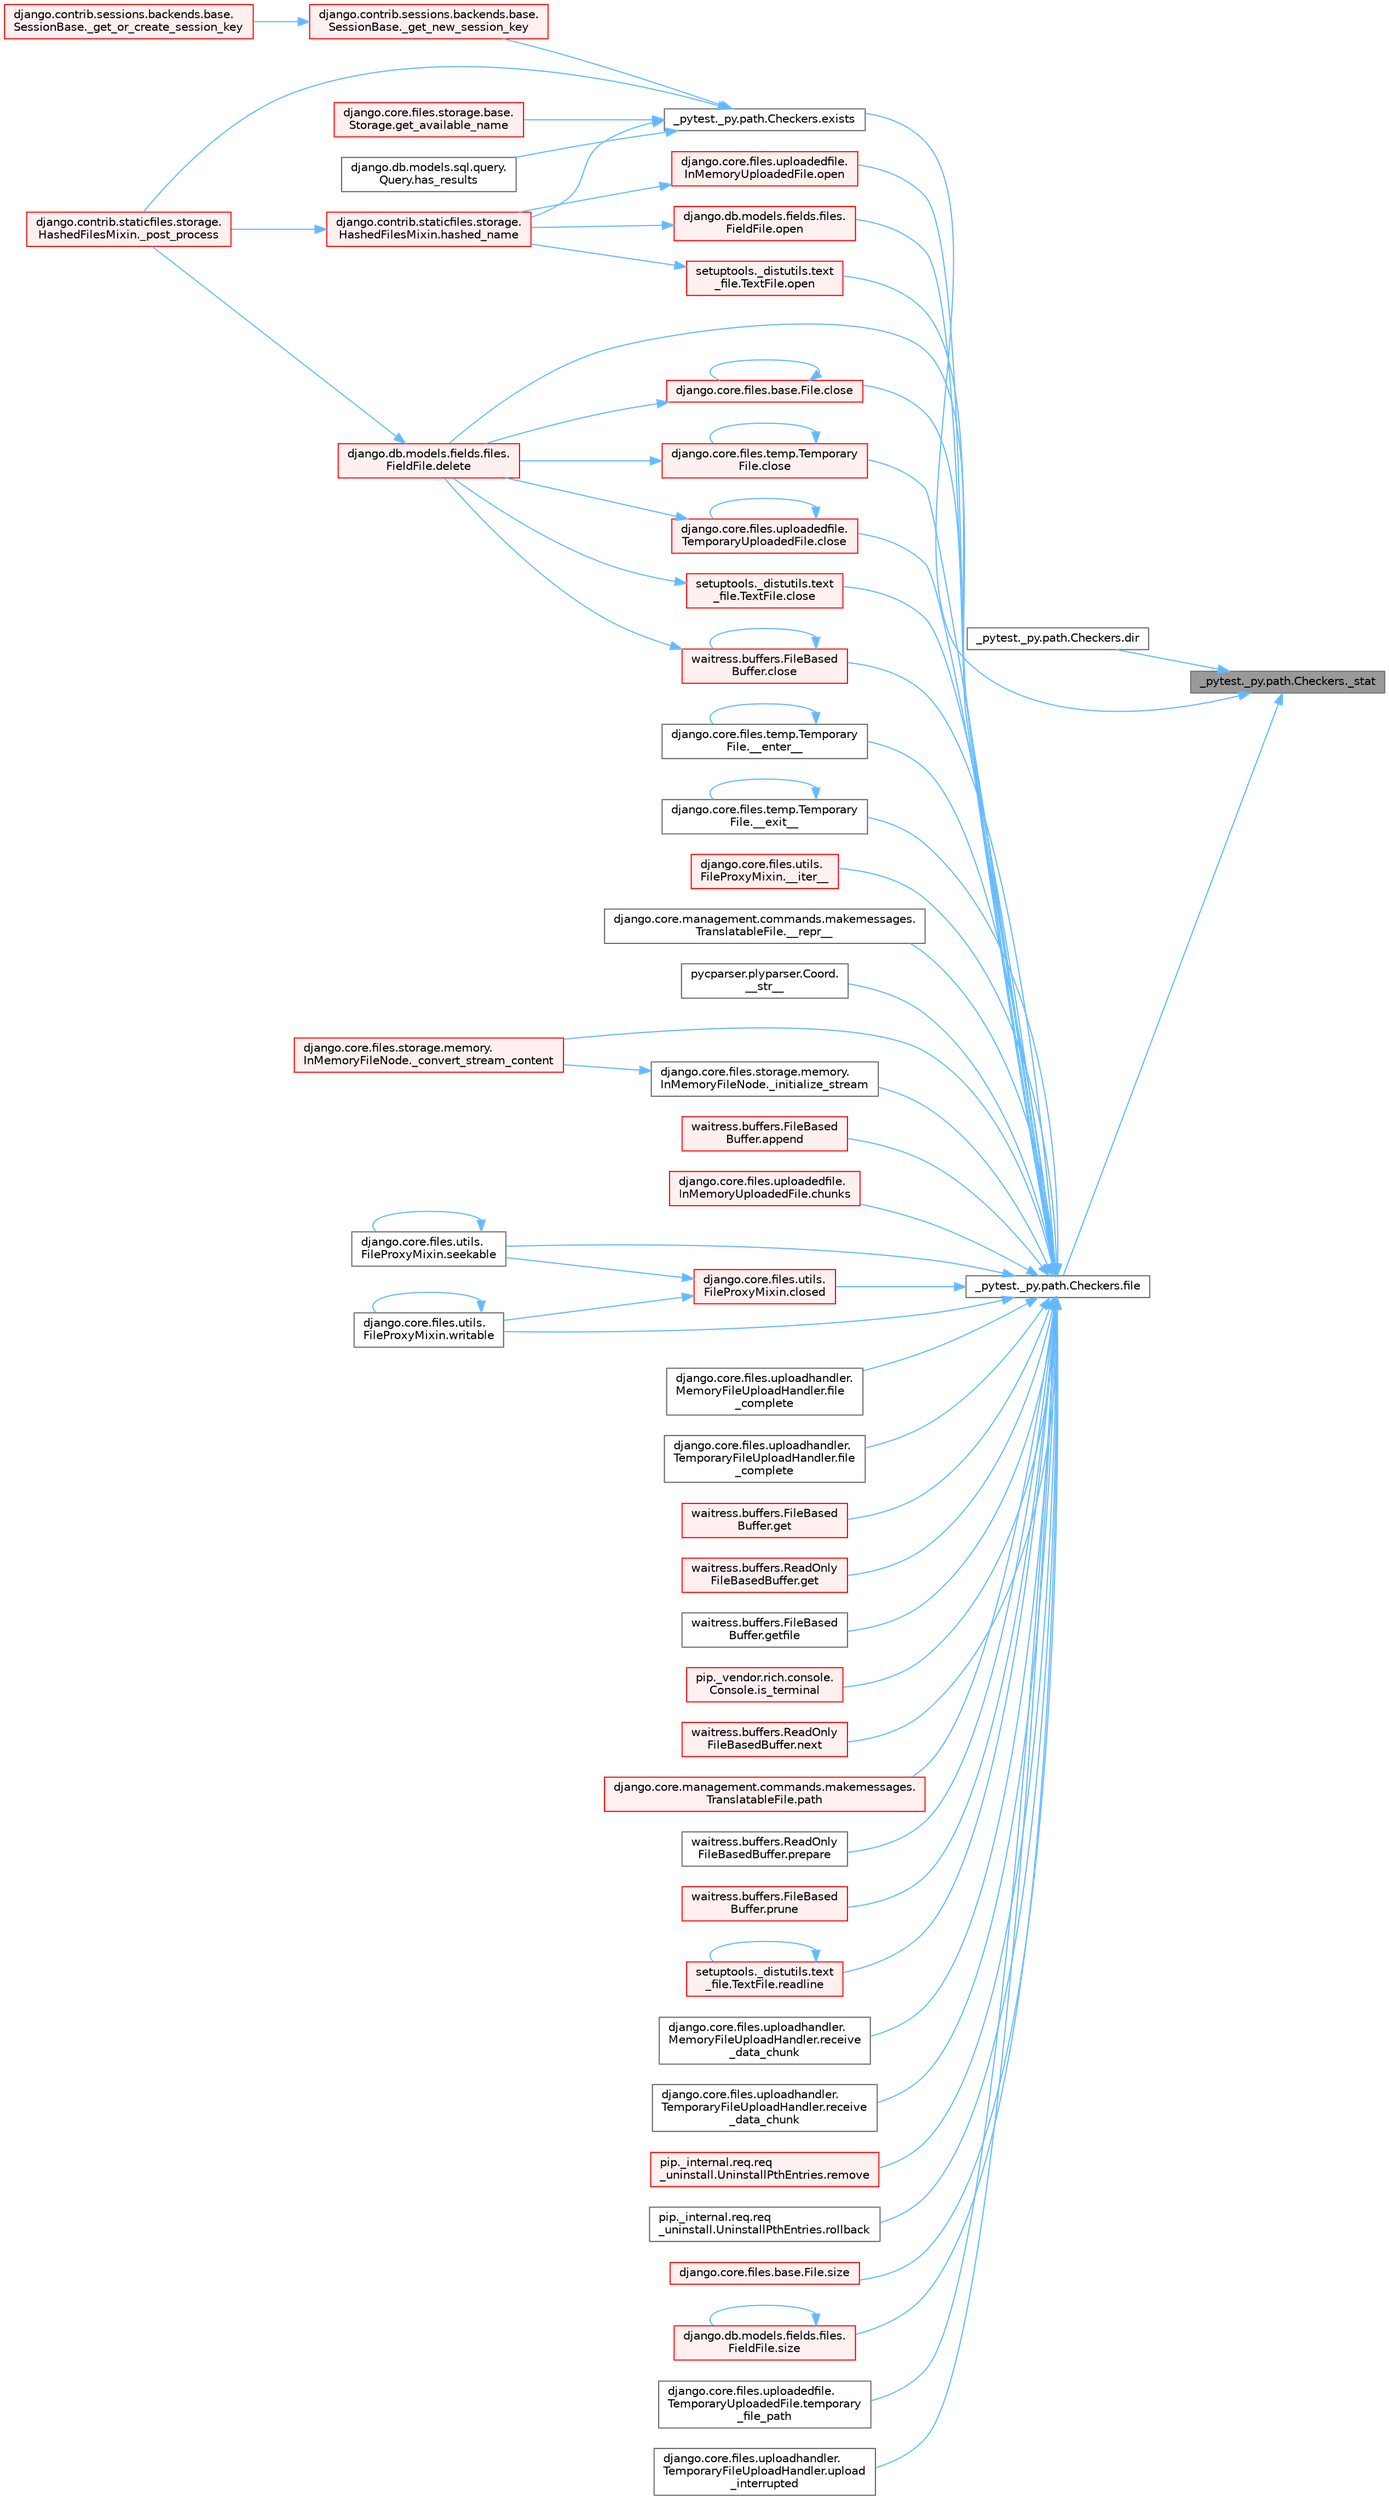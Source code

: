 digraph "_pytest._py.path.Checkers._stat"
{
 // LATEX_PDF_SIZE
  bgcolor="transparent";
  edge [fontname=Helvetica,fontsize=10,labelfontname=Helvetica,labelfontsize=10];
  node [fontname=Helvetica,fontsize=10,shape=box,height=0.2,width=0.4];
  rankdir="RL";
  Node1 [id="Node000001",label="_pytest._py.path.Checkers._stat",height=0.2,width=0.4,color="gray40", fillcolor="grey60", style="filled", fontcolor="black",tooltip=" "];
  Node1 -> Node2 [id="edge1_Node000001_Node000002",dir="back",color="steelblue1",style="solid",tooltip=" "];
  Node2 [id="Node000002",label="_pytest._py.path.Checkers.dir",height=0.2,width=0.4,color="grey40", fillcolor="white", style="filled",URL="$class__pytest_1_1__py_1_1path_1_1_checkers.html#a6bf8a57ee5ac9e6084473813dfbec9db",tooltip=" "];
  Node1 -> Node3 [id="edge2_Node000001_Node000003",dir="back",color="steelblue1",style="solid",tooltip=" "];
  Node3 [id="Node000003",label="_pytest._py.path.Checkers.exists",height=0.2,width=0.4,color="grey40", fillcolor="white", style="filled",URL="$class__pytest_1_1__py_1_1path_1_1_checkers.html#a6dedf7a0277eaf69dd3a07ba46033cd0",tooltip=" "];
  Node3 -> Node4 [id="edge3_Node000003_Node000004",dir="back",color="steelblue1",style="solid",tooltip=" "];
  Node4 [id="Node000004",label="django.contrib.sessions.backends.base.\lSessionBase._get_new_session_key",height=0.2,width=0.4,color="red", fillcolor="#FFF0F0", style="filled",URL="$classdjango_1_1contrib_1_1sessions_1_1backends_1_1base_1_1_session_base.html#aa4fa1e405a4b97410d84bee8c9cf5e65",tooltip=" "];
  Node4 -> Node5 [id="edge4_Node000004_Node000005",dir="back",color="steelblue1",style="solid",tooltip=" "];
  Node5 [id="Node000005",label="django.contrib.sessions.backends.base.\lSessionBase._get_or_create_session_key",height=0.2,width=0.4,color="red", fillcolor="#FFF0F0", style="filled",URL="$classdjango_1_1contrib_1_1sessions_1_1backends_1_1base_1_1_session_base.html#a30b440c400e1f442d4f9f10e9b913d55",tooltip=" "];
  Node3 -> Node37 [id="edge5_Node000003_Node000037",dir="back",color="steelblue1",style="solid",tooltip=" "];
  Node37 [id="Node000037",label="django.contrib.staticfiles.storage.\lHashedFilesMixin._post_process",height=0.2,width=0.4,color="red", fillcolor="#FFF0F0", style="filled",URL="$classdjango_1_1contrib_1_1staticfiles_1_1storage_1_1_hashed_files_mixin.html#aa0c820223a4e686edd5d2c333d5a9336",tooltip=" "];
  Node3 -> Node381 [id="edge6_Node000003_Node000381",dir="back",color="steelblue1",style="solid",tooltip=" "];
  Node381 [id="Node000381",label="django.core.files.storage.base.\lStorage.get_available_name",height=0.2,width=0.4,color="red", fillcolor="#FFF0F0", style="filled",URL="$classdjango_1_1core_1_1files_1_1storage_1_1base_1_1_storage.html#a2cd94744363c607f8025623f0b0a6d10",tooltip=" "];
  Node3 -> Node647 [id="edge7_Node000003_Node000647",dir="back",color="steelblue1",style="solid",tooltip=" "];
  Node647 [id="Node000647",label="django.db.models.sql.query.\lQuery.has_results",height=0.2,width=0.4,color="grey40", fillcolor="white", style="filled",URL="$classdjango_1_1db_1_1models_1_1sql_1_1query_1_1_query.html#a50f87eab8046ac532fe77593491da050",tooltip=" "];
  Node3 -> Node648 [id="edge8_Node000003_Node000648",dir="back",color="steelblue1",style="solid",tooltip=" "];
  Node648 [id="Node000648",label="django.contrib.staticfiles.storage.\lHashedFilesMixin.hashed_name",height=0.2,width=0.4,color="red", fillcolor="#FFF0F0", style="filled",URL="$classdjango_1_1contrib_1_1staticfiles_1_1storage_1_1_hashed_files_mixin.html#aa30283e5d1a2177cf975b44ae95e45e4",tooltip=" "];
  Node648 -> Node37 [id="edge9_Node000648_Node000037",dir="back",color="steelblue1",style="solid",tooltip=" "];
  Node1 -> Node3181 [id="edge10_Node000001_Node003181",dir="back",color="steelblue1",style="solid",tooltip=" "];
  Node3181 [id="Node003181",label="_pytest._py.path.Checkers.file",height=0.2,width=0.4,color="grey40", fillcolor="white", style="filled",URL="$class__pytest_1_1__py_1_1path_1_1_checkers.html#a53705ca38cbf2fb29d34914af4b5003d",tooltip=" "];
  Node3181 -> Node3182 [id="edge11_Node003181_Node003182",dir="back",color="steelblue1",style="solid",tooltip=" "];
  Node3182 [id="Node003182",label="django.core.files.temp.Temporary\lFile.__enter__",height=0.2,width=0.4,color="grey40", fillcolor="white", style="filled",URL="$classdjango_1_1core_1_1files_1_1temp_1_1_temporary_file.html#aaf8947787cbef08d5ddc42c003231d42",tooltip=" "];
  Node3182 -> Node3182 [id="edge12_Node003182_Node003182",dir="back",color="steelblue1",style="solid",tooltip=" "];
  Node3181 -> Node3183 [id="edge13_Node003181_Node003183",dir="back",color="steelblue1",style="solid",tooltip=" "];
  Node3183 [id="Node003183",label="django.core.files.temp.Temporary\lFile.__exit__",height=0.2,width=0.4,color="grey40", fillcolor="white", style="filled",URL="$classdjango_1_1core_1_1files_1_1temp_1_1_temporary_file.html#a8fec273181cb7993f39b1d77290a9c81",tooltip=" "];
  Node3183 -> Node3183 [id="edge14_Node003183_Node003183",dir="back",color="steelblue1",style="solid",tooltip=" "];
  Node3181 -> Node3184 [id="edge15_Node003181_Node003184",dir="back",color="steelblue1",style="solid",tooltip=" "];
  Node3184 [id="Node003184",label="django.core.files.utils.\lFileProxyMixin.__iter__",height=0.2,width=0.4,color="red", fillcolor="#FFF0F0", style="filled",URL="$classdjango_1_1core_1_1files_1_1utils_1_1_file_proxy_mixin.html#ae16218e437b4bb6255492e6f594b880f",tooltip=" "];
  Node3181 -> Node783 [id="edge16_Node003181_Node000783",dir="back",color="steelblue1",style="solid",tooltip=" "];
  Node783 [id="Node000783",label="django.core.management.commands.makemessages.\lTranslatableFile.__repr__",height=0.2,width=0.4,color="grey40", fillcolor="white", style="filled",URL="$classdjango_1_1core_1_1management_1_1commands_1_1makemessages_1_1_translatable_file.html#aea249274ff138d12c0ecf52f067a3912",tooltip=" "];
  Node3181 -> Node277 [id="edge17_Node003181_Node000277",dir="back",color="steelblue1",style="solid",tooltip=" "];
  Node277 [id="Node000277",label="pycparser.plyparser.Coord.\l__str__",height=0.2,width=0.4,color="grey40", fillcolor="white", style="filled",URL="$classpycparser_1_1plyparser_1_1_coord.html#aa2f5c3b1f8c0a2eb844182daa8f71512",tooltip=" "];
  Node3181 -> Node3185 [id="edge18_Node003181_Node003185",dir="back",color="steelblue1",style="solid",tooltip=" "];
  Node3185 [id="Node003185",label="django.core.files.storage.memory.\lInMemoryFileNode._convert_stream_content",height=0.2,width=0.4,color="red", fillcolor="#FFF0F0", style="filled",URL="$classdjango_1_1core_1_1files_1_1storage_1_1memory_1_1_in_memory_file_node.html#a505e33bbe0f4c899bd152b5a78504a5f",tooltip=" "];
  Node3181 -> Node3187 [id="edge19_Node003181_Node003187",dir="back",color="steelblue1",style="solid",tooltip=" "];
  Node3187 [id="Node003187",label="django.core.files.storage.memory.\lInMemoryFileNode._initialize_stream",height=0.2,width=0.4,color="grey40", fillcolor="white", style="filled",URL="$classdjango_1_1core_1_1files_1_1storage_1_1memory_1_1_in_memory_file_node.html#a41bd98628930edccf034b140ca0cab88",tooltip=" "];
  Node3187 -> Node3185 [id="edge20_Node003187_Node003185",dir="back",color="steelblue1",style="solid",tooltip=" "];
  Node3181 -> Node3188 [id="edge21_Node003181_Node003188",dir="back",color="steelblue1",style="solid",tooltip=" "];
  Node3188 [id="Node003188",label="waitress.buffers.FileBased\lBuffer.append",height=0.2,width=0.4,color="red", fillcolor="#FFF0F0", style="filled",URL="$classwaitress_1_1buffers_1_1_file_based_buffer.html#a7ba030f652e5407c4ffc751e7e6dc5aa",tooltip=" "];
  Node3181 -> Node335 [id="edge22_Node003181_Node000335",dir="back",color="steelblue1",style="solid",tooltip=" "];
  Node335 [id="Node000335",label="django.core.files.uploadedfile.\lInMemoryUploadedFile.chunks",height=0.2,width=0.4,color="red", fillcolor="#FFF0F0", style="filled",URL="$classdjango_1_1core_1_1files_1_1uploadedfile_1_1_in_memory_uploaded_file.html#adc0e015945bc5d33673ec1d0f2b73074",tooltip=" "];
  Node3181 -> Node3189 [id="edge23_Node003181_Node003189",dir="back",color="steelblue1",style="solid",tooltip=" "];
  Node3189 [id="Node003189",label="django.core.files.base.File.close",height=0.2,width=0.4,color="red", fillcolor="#FFF0F0", style="filled",URL="$classdjango_1_1core_1_1files_1_1base_1_1_file.html#a0ff3dc914f2c207114a150eaac429bdc",tooltip=" "];
  Node3189 -> Node3189 [id="edge24_Node003189_Node003189",dir="back",color="steelblue1",style="solid",tooltip=" "];
  Node3189 -> Node1589 [id="edge25_Node003189_Node001589",dir="back",color="steelblue1",style="solid",tooltip=" "];
  Node1589 [id="Node001589",label="django.db.models.fields.files.\lFieldFile.delete",height=0.2,width=0.4,color="red", fillcolor="#FFF0F0", style="filled",URL="$classdjango_1_1db_1_1models_1_1fields_1_1files_1_1_field_file.html#a9ceb820ca3d1263f793b61694dbc8214",tooltip=" "];
  Node1589 -> Node37 [id="edge26_Node001589_Node000037",dir="back",color="steelblue1",style="solid",tooltip=" "];
  Node3181 -> Node1700 [id="edge27_Node003181_Node001700",dir="back",color="steelblue1",style="solid",tooltip=" "];
  Node1700 [id="Node001700",label="django.core.files.temp.Temporary\lFile.close",height=0.2,width=0.4,color="red", fillcolor="#FFF0F0", style="filled",URL="$classdjango_1_1core_1_1files_1_1temp_1_1_temporary_file.html#a3137c46b13cae4e5e6fe6489e42677d5",tooltip=" "];
  Node1700 -> Node1700 [id="edge28_Node001700_Node001700",dir="back",color="steelblue1",style="solid",tooltip=" "];
  Node1700 -> Node1589 [id="edge29_Node001700_Node001589",dir="back",color="steelblue1",style="solid",tooltip=" "];
  Node3181 -> Node3190 [id="edge30_Node003181_Node003190",dir="back",color="steelblue1",style="solid",tooltip=" "];
  Node3190 [id="Node003190",label="django.core.files.uploadedfile.\lTemporaryUploadedFile.close",height=0.2,width=0.4,color="red", fillcolor="#FFF0F0", style="filled",URL="$classdjango_1_1core_1_1files_1_1uploadedfile_1_1_temporary_uploaded_file.html#a01ddb9d43a99baf6157c1d60b37198cd",tooltip=" "];
  Node3190 -> Node3190 [id="edge31_Node003190_Node003190",dir="back",color="steelblue1",style="solid",tooltip=" "];
  Node3190 -> Node1589 [id="edge32_Node003190_Node001589",dir="back",color="steelblue1",style="solid",tooltip=" "];
  Node3181 -> Node1587 [id="edge33_Node003181_Node001587",dir="back",color="steelblue1",style="solid",tooltip=" "];
  Node1587 [id="Node001587",label="setuptools._distutils.text\l_file.TextFile.close",height=0.2,width=0.4,color="red", fillcolor="#FFF0F0", style="filled",URL="$classsetuptools_1_1__distutils_1_1text__file_1_1_text_file.html#a880e75e9f3da58303c2746ad57f825bd",tooltip=" "];
  Node1587 -> Node1589 [id="edge34_Node001587_Node001589",dir="back",color="steelblue1",style="solid",tooltip=" "];
  Node3181 -> Node3191 [id="edge35_Node003181_Node003191",dir="back",color="steelblue1",style="solid",tooltip=" "];
  Node3191 [id="Node003191",label="waitress.buffers.FileBased\lBuffer.close",height=0.2,width=0.4,color="red", fillcolor="#FFF0F0", style="filled",URL="$classwaitress_1_1buffers_1_1_file_based_buffer.html#ac905de07bced18a7cbbd94495c3e2bf4",tooltip=" "];
  Node3191 -> Node3191 [id="edge36_Node003191_Node003191",dir="back",color="steelblue1",style="solid",tooltip=" "];
  Node3191 -> Node1589 [id="edge37_Node003191_Node001589",dir="back",color="steelblue1",style="solid",tooltip=" "];
  Node3181 -> Node3192 [id="edge38_Node003181_Node003192",dir="back",color="steelblue1",style="solid",tooltip=" "];
  Node3192 [id="Node003192",label="django.core.files.utils.\lFileProxyMixin.closed",height=0.2,width=0.4,color="red", fillcolor="#FFF0F0", style="filled",URL="$classdjango_1_1core_1_1files_1_1utils_1_1_file_proxy_mixin.html#a7097b92b399b272f42604aa110a69938",tooltip=" "];
  Node3192 -> Node3194 [id="edge39_Node003192_Node003194",dir="back",color="steelblue1",style="solid",tooltip=" "];
  Node3194 [id="Node003194",label="django.core.files.utils.\lFileProxyMixin.seekable",height=0.2,width=0.4,color="grey40", fillcolor="white", style="filled",URL="$classdjango_1_1core_1_1files_1_1utils_1_1_file_proxy_mixin.html#aa4b9a0ee28adffe3258919c398d1b560",tooltip=" "];
  Node3194 -> Node3194 [id="edge40_Node003194_Node003194",dir="back",color="steelblue1",style="solid",tooltip=" "];
  Node3192 -> Node3195 [id="edge41_Node003192_Node003195",dir="back",color="steelblue1",style="solid",tooltip=" "];
  Node3195 [id="Node003195",label="django.core.files.utils.\lFileProxyMixin.writable",height=0.2,width=0.4,color="grey40", fillcolor="white", style="filled",URL="$classdjango_1_1core_1_1files_1_1utils_1_1_file_proxy_mixin.html#a95b6c94bed094596e1419164096af280",tooltip=" "];
  Node3195 -> Node3195 [id="edge42_Node003195_Node003195",dir="back",color="steelblue1",style="solid",tooltip=" "];
  Node3181 -> Node1589 [id="edge43_Node003181_Node001589",dir="back",color="steelblue1",style="solid",tooltip=" "];
  Node3181 -> Node3196 [id="edge44_Node003181_Node003196",dir="back",color="steelblue1",style="solid",tooltip=" "];
  Node3196 [id="Node003196",label="django.core.files.uploadhandler.\lMemoryFileUploadHandler.file\l_complete",height=0.2,width=0.4,color="grey40", fillcolor="white", style="filled",URL="$classdjango_1_1core_1_1files_1_1uploadhandler_1_1_memory_file_upload_handler.html#ad1125479bbbf4e1a5b5e6a20168cff93",tooltip=" "];
  Node3181 -> Node3197 [id="edge45_Node003181_Node003197",dir="back",color="steelblue1",style="solid",tooltip=" "];
  Node3197 [id="Node003197",label="django.core.files.uploadhandler.\lTemporaryFileUploadHandler.file\l_complete",height=0.2,width=0.4,color="grey40", fillcolor="white", style="filled",URL="$classdjango_1_1core_1_1files_1_1uploadhandler_1_1_temporary_file_upload_handler.html#a0f65d4f149683cd7d8515c1c23ba28d8",tooltip=" "];
  Node3181 -> Node3198 [id="edge46_Node003181_Node003198",dir="back",color="steelblue1",style="solid",tooltip=" "];
  Node3198 [id="Node003198",label="waitress.buffers.FileBased\lBuffer.get",height=0.2,width=0.4,color="red", fillcolor="#FFF0F0", style="filled",URL="$classwaitress_1_1buffers_1_1_file_based_buffer.html#a70d57ce9b56a8367b89889935ebcbd5b",tooltip=" "];
  Node3181 -> Node3199 [id="edge47_Node003181_Node003199",dir="back",color="steelblue1",style="solid",tooltip=" "];
  Node3199 [id="Node003199",label="waitress.buffers.ReadOnly\lFileBasedBuffer.get",height=0.2,width=0.4,color="red", fillcolor="#FFF0F0", style="filled",URL="$classwaitress_1_1buffers_1_1_read_only_file_based_buffer.html#ad827476b746a01ba34d1cc687eaa5211",tooltip=" "];
  Node3181 -> Node3200 [id="edge48_Node003181_Node003200",dir="back",color="steelblue1",style="solid",tooltip=" "];
  Node3200 [id="Node003200",label="waitress.buffers.FileBased\lBuffer.getfile",height=0.2,width=0.4,color="grey40", fillcolor="white", style="filled",URL="$classwaitress_1_1buffers_1_1_file_based_buffer.html#af8b421b42fc2270533328658a99ca701",tooltip=" "];
  Node3181 -> Node3201 [id="edge49_Node003181_Node003201",dir="back",color="steelblue1",style="solid",tooltip=" "];
  Node3201 [id="Node003201",label="pip._vendor.rich.console.\lConsole.is_terminal",height=0.2,width=0.4,color="red", fillcolor="#FFF0F0", style="filled",URL="$classpip_1_1__vendor_1_1rich_1_1console_1_1_console.html#aa5f54734cb3bf4d939d074d6c9cbcb46",tooltip=" "];
  Node3181 -> Node3213 [id="edge50_Node003181_Node003213",dir="back",color="steelblue1",style="solid",tooltip=" "];
  Node3213 [id="Node003213",label="waitress.buffers.ReadOnly\lFileBasedBuffer.next",height=0.2,width=0.4,color="red", fillcolor="#FFF0F0", style="filled",URL="$classwaitress_1_1buffers_1_1_read_only_file_based_buffer.html#abe4de40734fe741502bca32c8284c669",tooltip=" "];
  Node3181 -> Node3216 [id="edge51_Node003181_Node003216",dir="back",color="steelblue1",style="solid",tooltip=" "];
  Node3216 [id="Node003216",label="django.core.files.uploadedfile.\lInMemoryUploadedFile.open",height=0.2,width=0.4,color="red", fillcolor="#FFF0F0", style="filled",URL="$classdjango_1_1core_1_1files_1_1uploadedfile_1_1_in_memory_uploaded_file.html#a7f211d59dc27d050a61d27ca2e0f5f40",tooltip=" "];
  Node3216 -> Node648 [id="edge52_Node003216_Node000648",dir="back",color="steelblue1",style="solid",tooltip=" "];
  Node3181 -> Node1321 [id="edge53_Node003181_Node001321",dir="back",color="steelblue1",style="solid",tooltip=" "];
  Node1321 [id="Node001321",label="django.db.models.fields.files.\lFieldFile.open",height=0.2,width=0.4,color="red", fillcolor="#FFF0F0", style="filled",URL="$classdjango_1_1db_1_1models_1_1fields_1_1files_1_1_field_file.html#ac17332adacb50b3ff23da63ecbe5561f",tooltip=" "];
  Node1321 -> Node648 [id="edge54_Node001321_Node000648",dir="back",color="steelblue1",style="solid",tooltip=" "];
  Node3181 -> Node1778 [id="edge55_Node003181_Node001778",dir="back",color="steelblue1",style="solid",tooltip=" "];
  Node1778 [id="Node001778",label="setuptools._distutils.text\l_file.TextFile.open",height=0.2,width=0.4,color="red", fillcolor="#FFF0F0", style="filled",URL="$classsetuptools_1_1__distutils_1_1text__file_1_1_text_file.html#ab568abcef363b1b422cddfead42e68b2",tooltip=" "];
  Node1778 -> Node648 [id="edge56_Node001778_Node000648",dir="back",color="steelblue1",style="solid",tooltip=" "];
  Node3181 -> Node2881 [id="edge57_Node003181_Node002881",dir="back",color="steelblue1",style="solid",tooltip=" "];
  Node2881 [id="Node002881",label="django.core.management.commands.makemessages.\lTranslatableFile.path",height=0.2,width=0.4,color="red", fillcolor="#FFF0F0", style="filled",URL="$classdjango_1_1core_1_1management_1_1commands_1_1makemessages_1_1_translatable_file.html#ad851d5e6b8a65f5915ccfd4a30fb8026",tooltip=" "];
  Node3181 -> Node3217 [id="edge58_Node003181_Node003217",dir="back",color="steelblue1",style="solid",tooltip=" "];
  Node3217 [id="Node003217",label="waitress.buffers.ReadOnly\lFileBasedBuffer.prepare",height=0.2,width=0.4,color="grey40", fillcolor="white", style="filled",URL="$classwaitress_1_1buffers_1_1_read_only_file_based_buffer.html#a8b318532422bdede0b8cfccb8e06dd68",tooltip=" "];
  Node3181 -> Node3218 [id="edge59_Node003181_Node003218",dir="back",color="steelblue1",style="solid",tooltip=" "];
  Node3218 [id="Node003218",label="waitress.buffers.FileBased\lBuffer.prune",height=0.2,width=0.4,color="red", fillcolor="#FFF0F0", style="filled",URL="$classwaitress_1_1buffers_1_1_file_based_buffer.html#a7606486033835e8c93e1ef757593e916",tooltip=" "];
  Node3181 -> Node1679 [id="edge60_Node003181_Node001679",dir="back",color="steelblue1",style="solid",tooltip=" "];
  Node1679 [id="Node001679",label="setuptools._distutils.text\l_file.TextFile.readline",height=0.2,width=0.4,color="red", fillcolor="#FFF0F0", style="filled",URL="$classsetuptools_1_1__distutils_1_1text__file_1_1_text_file.html#a644a305362fdb031f59f879242042ee7",tooltip=" "];
  Node1679 -> Node1679 [id="edge61_Node001679_Node001679",dir="back",color="steelblue1",style="solid",tooltip=" "];
  Node3181 -> Node3219 [id="edge62_Node003181_Node003219",dir="back",color="steelblue1",style="solid",tooltip=" "];
  Node3219 [id="Node003219",label="django.core.files.uploadhandler.\lMemoryFileUploadHandler.receive\l_data_chunk",height=0.2,width=0.4,color="grey40", fillcolor="white", style="filled",URL="$classdjango_1_1core_1_1files_1_1uploadhandler_1_1_memory_file_upload_handler.html#a0da18eeaef5d8a957f1381088c9a3acc",tooltip=" "];
  Node3181 -> Node3220 [id="edge63_Node003181_Node003220",dir="back",color="steelblue1",style="solid",tooltip=" "];
  Node3220 [id="Node003220",label="django.core.files.uploadhandler.\lTemporaryFileUploadHandler.receive\l_data_chunk",height=0.2,width=0.4,color="grey40", fillcolor="white", style="filled",URL="$classdjango_1_1core_1_1files_1_1uploadhandler_1_1_temporary_file_upload_handler.html#ae1dc292b2b75d9c899bce8c1661197e7",tooltip=" "];
  Node3181 -> Node3221 [id="edge64_Node003181_Node003221",dir="back",color="steelblue1",style="solid",tooltip=" "];
  Node3221 [id="Node003221",label="pip._internal.req.req\l_uninstall.UninstallPthEntries.remove",height=0.2,width=0.4,color="red", fillcolor="#FFF0F0", style="filled",URL="$classpip_1_1__internal_1_1req_1_1req__uninstall_1_1_uninstall_pth_entries.html#abc6207d7c971076b788c476316aacfc2",tooltip=" "];
  Node3181 -> Node3222 [id="edge65_Node003181_Node003222",dir="back",color="steelblue1",style="solid",tooltip=" "];
  Node3222 [id="Node003222",label="pip._internal.req.req\l_uninstall.UninstallPthEntries.rollback",height=0.2,width=0.4,color="grey40", fillcolor="white", style="filled",URL="$classpip_1_1__internal_1_1req_1_1req__uninstall_1_1_uninstall_pth_entries.html#aeb93d32a49c1f6b09dbfd1c737fc0fa3",tooltip=" "];
  Node3181 -> Node3194 [id="edge66_Node003181_Node003194",dir="back",color="steelblue1",style="solid",tooltip=" "];
  Node3181 -> Node3223 [id="edge67_Node003181_Node003223",dir="back",color="steelblue1",style="solid",tooltip=" "];
  Node3223 [id="Node003223",label="django.core.files.base.File.size",height=0.2,width=0.4,color="red", fillcolor="#FFF0F0", style="filled",URL="$classdjango_1_1core_1_1files_1_1base_1_1_file.html#abe624c2bbb9a5c895e8d99ec7de4fd3d",tooltip=" "];
  Node3181 -> Node2317 [id="edge68_Node003181_Node002317",dir="back",color="steelblue1",style="solid",tooltip=" "];
  Node2317 [id="Node002317",label="django.db.models.fields.files.\lFieldFile.size",height=0.2,width=0.4,color="red", fillcolor="#FFF0F0", style="filled",URL="$classdjango_1_1db_1_1models_1_1fields_1_1files_1_1_field_file.html#aea23a57308858c3cbc573c67f2ab9b74",tooltip=" "];
  Node2317 -> Node2317 [id="edge69_Node002317_Node002317",dir="back",color="steelblue1",style="solid",tooltip=" "];
  Node3181 -> Node3224 [id="edge70_Node003181_Node003224",dir="back",color="steelblue1",style="solid",tooltip=" "];
  Node3224 [id="Node003224",label="django.core.files.uploadedfile.\lTemporaryUploadedFile.temporary\l_file_path",height=0.2,width=0.4,color="grey40", fillcolor="white", style="filled",URL="$classdjango_1_1core_1_1files_1_1uploadedfile_1_1_temporary_uploaded_file.html#a37f169a0944aa960842b70284d02a828",tooltip=" "];
  Node3181 -> Node3225 [id="edge71_Node003181_Node003225",dir="back",color="steelblue1",style="solid",tooltip=" "];
  Node3225 [id="Node003225",label="django.core.files.uploadhandler.\lTemporaryFileUploadHandler.upload\l_interrupted",height=0.2,width=0.4,color="grey40", fillcolor="white", style="filled",URL="$classdjango_1_1core_1_1files_1_1uploadhandler_1_1_temporary_file_upload_handler.html#a5f322887121ba39321d767279932afe9",tooltip=" "];
  Node3181 -> Node3195 [id="edge72_Node003181_Node003195",dir="back",color="steelblue1",style="solid",tooltip=" "];
}
